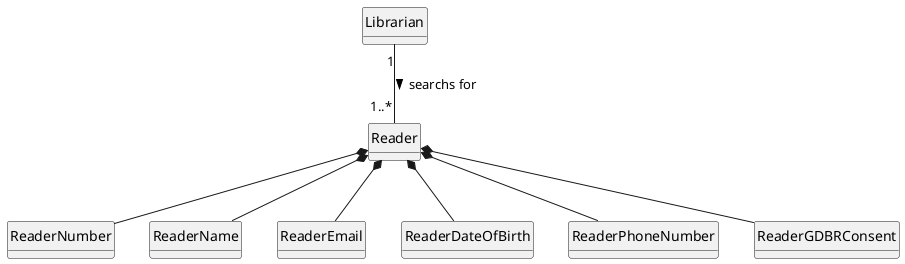 @startuml
skinparam classAttributeIconSize 0
hide circle
hide methods


class Librarian{}

class Reader{}
class ReaderNumber{}
class ReaderName {}
class ReaderEmail{}
class ReaderDateOfBirth{}
class ReaderPhoneNumber{}
class ReaderGDBRConsent{}


Reader *-down- ReaderNumber
Reader *-- ReaderName
Reader *-- ReaderEmail
Reader *-- ReaderDateOfBirth
Reader *-- ReaderPhoneNumber
Reader *-- ReaderGDBRConsent
Librarian "1" -down- "1..*" Reader: searchs for >







@enduml